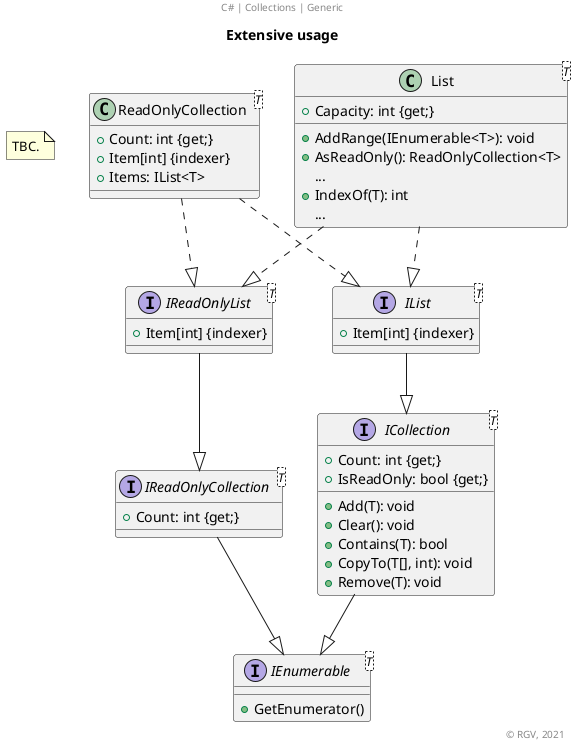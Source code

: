 @startuml
'https://plantuml.com/class-diagram
title Extensive usage
center header C# | Collections | Generic
'''''''''''''

note as Note
TBC.
end note

'remove ReadOnlyCollection
class ReadOnlyCollection<T>
{
    +Count: int {get;}
    +Item[int] {indexer}
    +Items: IList<T>
}

class List<T>
{
    +Capacity: int {get;}
    
    +AddRange(IEnumerable<T>): void
    +AsReadOnly(): ReadOnlyCollection<T>
    {method}...
    +IndexOf(T): int
    {method}...
}

interface IList<T>
{
    +Item[int] {indexer}
}

interface IReadOnlyList<T>
{
    +Item[int] {indexer}
}

interface IReadOnlyCollection<T>
{
    +Count: int {get;}
}

interface ICollection<T>
{
    +Count: int {get;}
    +IsReadOnly: bool {get;}
    
    +Add(T): void 
    +Clear(): void 
    +Contains(T): bool 
    +CopyTo(T[], int): void
    +Remove(T): void 
}

interface IEnumerable<T>
{
    +GetEnumerator()
}

'''''''''''''

ReadOnlyCollection ..|> IList
ReadOnlyCollection ..|> IReadOnlyList

List..|>IList
List..|>IReadOnlyList

IReadOnlyList--|>IReadOnlyCollection

IList --|> ICollection
ICollection --|> IEnumerable

IReadOnlyCollection --|> IEnumerable

'''''''''''''
right footer © RGV, 2021
@enduml